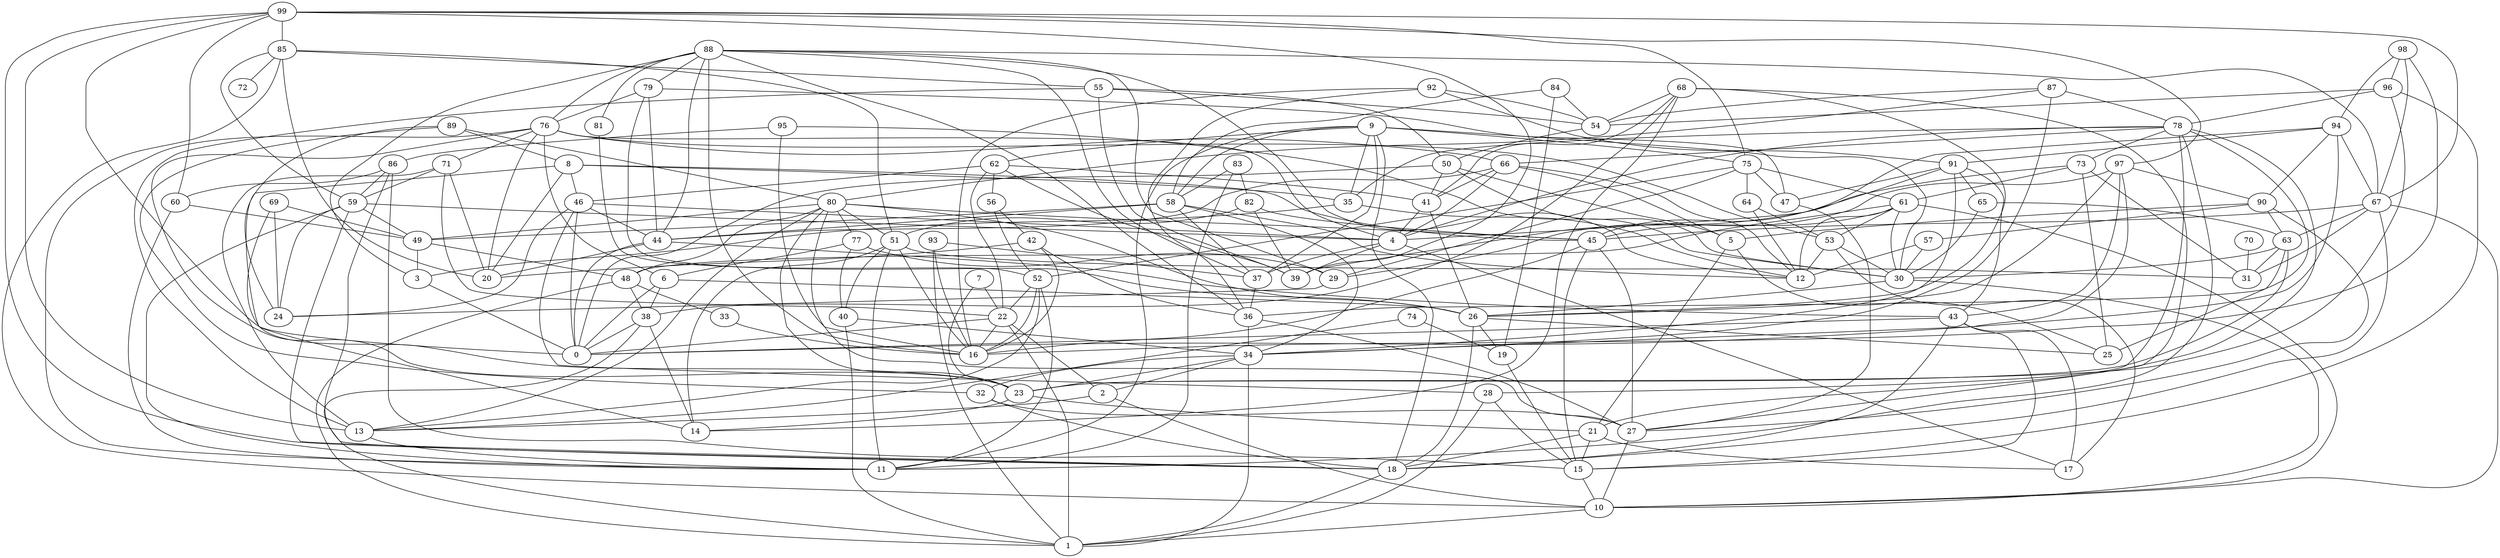 digraph GG_graph {

subgraph G_graph {
edge [color = black]
"40" -> "34" [dir = none]
"71" -> "59" [dir = none]
"56" -> "42" [dir = none]
"75" -> "64" [dir = none]
"75" -> "29" [dir = none]
"42" -> "16" [dir = none]
"91" -> "43" [dir = none]
"98" -> "96" [dir = none]
"99" -> "85" [dir = none]
"97" -> "29" [dir = none]
"97" -> "90" [dir = none]
"53" -> "17" [dir = none]
"83" -> "82" [dir = none]
"35" -> "3" [dir = none]
"8" -> "45" [dir = none]
"78" -> "66" [dir = none]
"78" -> "28" [dir = none]
"78" -> "21" [dir = none]
"78" -> "11" [dir = none]
"78" -> "4" [dir = none]
"36" -> "27" [dir = none]
"82" -> "39" [dir = none]
"82" -> "45" [dir = none]
"89" -> "24" [dir = none]
"89" -> "8" [dir = none]
"47" -> "27" [dir = none]
"96" -> "54" [dir = none]
"96" -> "23" [dir = none]
"94" -> "91" [dir = none]
"94" -> "67" [dir = none]
"50" -> "0" [dir = none]
"67" -> "31" [dir = none]
"67" -> "18" [dir = none]
"67" -> "10" [dir = none]
"67" -> "63" [dir = none]
"59" -> "49" [dir = none]
"59" -> "4" [dir = none]
"92" -> "36" [dir = none]
"46" -> "4" [dir = none]
"34" -> "1" [dir = none]
"26" -> "19" [dir = none]
"68" -> "38" [dir = none]
"68" -> "41" [dir = none]
"68" -> "27" [dir = none]
"51" -> "16" [dir = none]
"55" -> "13" [dir = none]
"62" -> "56" [dir = none]
"32" -> "18" [dir = none]
"38" -> "0" [dir = none]
"61" -> "48" [dir = none]
"61" -> "53" [dir = none]
"61" -> "30" [dir = none]
"61" -> "45" [dir = none]
"80" -> "77" [dir = none]
"80" -> "26" [dir = none]
"80" -> "23" [dir = none]
"80" -> "27" [dir = none]
"41" -> "4" [dir = none]
"7" -> "23" [dir = none]
"65" -> "30" [dir = none]
"73" -> "25" [dir = none]
"73" -> "61" [dir = none]
"23" -> "14" [dir = none]
"88" -> "81" [dir = none]
"88" -> "3" [dir = none]
"88" -> "79" [dir = none]
"88" -> "12" [dir = none]
"88" -> "76" [dir = none]
"88" -> "16" [dir = none]
"4" -> "37" [dir = none]
"63" -> "30" [dir = none]
"95" -> "16" [dir = none]
"69" -> "49" [dir = none]
"81" -> "52" [dir = none]
"70" -> "31" [dir = none]
"74" -> "13" [dir = none]
"13" -> "11" [dir = none]
"9" -> "37" [dir = none]
"93" -> "37" [dir = none]
"44" -> "20" [dir = none]
"10" -> "1" [dir = none]
"86" -> "60" [dir = none]
"86" -> "18" [dir = none]
"87" -> "80" [dir = none]
"58" -> "37" [dir = none]
"84" -> "19" [dir = none]
"85" -> "20" [dir = none]
"85" -> "72" [dir = none]
"85" -> "51" [dir = none]
"22" -> "2" [dir = none]
"22" -> "0" [dir = none]
"57" -> "12" [dir = none]
"45" -> "15" [dir = none]
"45" -> "16" [dir = none]
"45" -> "27" [dir = none]
"6" -> "38" [dir = none]
"33" -> "16" [dir = none]
"90" -> "5" [dir = none]
"90" -> "27" [dir = none]
"15" -> "10" [dir = none]
"6" -> "26" [dir = none]
"63" -> "31" [dir = none]
"38" -> "1" [dir = none]
"51" -> "14" [dir = none]
"48" -> "33" [dir = none]
"58" -> "44" [dir = none]
"56" -> "52" [dir = none]
"3" -> "0" [dir = none]
"43" -> "18" [dir = none]
"64" -> "53" [dir = none]
"75" -> "52" [dir = none]
"99" -> "13" [dir = none]
"69" -> "24" [dir = none]
"94" -> "90" [dir = none]
"78" -> "35" [dir = none]
"55" -> "50" [dir = none]
"52" -> "11" [dir = none]
"74" -> "19" [dir = none]
"94" -> "0" [dir = none]
"61" -> "10" [dir = none]
"34" -> "23" [dir = none]
"87" -> "54" [dir = none]
"99" -> "39" [dir = none]
"43" -> "0" [dir = none]
"80" -> "45" [dir = none]
"94" -> "45" [dir = none]
"76" -> "4" [dir = none]
"8" -> "23" [dir = none]
"28" -> "15" [dir = none]
"84" -> "58" [dir = none]
"59" -> "24" [dir = none]
"19" -> "15" [dir = none]
"21" -> "15" [dir = none]
"76" -> "71" [dir = none]
"49" -> "3" [dir = none]
"69" -> "14" [dir = none]
"43" -> "17" [dir = none]
"44" -> "0" [dir = none]
"62" -> "46" [dir = none]
"46" -> "0" [dir = none]
"75" -> "61" [dir = none]
"85" -> "55" [dir = none]
"80" -> "49" [dir = none]
"46" -> "24" [dir = none]
"28" -> "1" [dir = none]
"30" -> "10" [dir = none]
"26" -> "25" [dir = none]
"38" -> "14" [dir = none]
"27" -> "10" [dir = none]
"49" -> "48" [dir = none]
"52" -> "13" [dir = none]
"76" -> "11" [dir = none]
"58" -> "12" [dir = none]
"9" -> "18" [dir = none]
"66" -> "41" [dir = none]
"80" -> "51" [dir = none]
"87" -> "34" [dir = none]
"93" -> "1" [dir = none]
"60" -> "49" [dir = none]
"52" -> "22" [dir = none]
"8" -> "20" [dir = none]
"59" -> "18" [dir = none]
"54" -> "50" [dir = none]
"85" -> "10" [dir = none]
"89" -> "80" [dir = none]
"34" -> "2" [dir = none]
"66" -> "5" [dir = none]
"91" -> "65" [dir = none]
"99" -> "67" [dir = none]
"97" -> "34" [dir = none]
"53" -> "30" [dir = none]
"99" -> "60" [dir = none]
"29" -> "24" [dir = none]
"98" -> "94" [dir = none]
"76" -> "6" [dir = none]
"32" -> "27" [dir = none]
"99" -> "0" [dir = none]
"34" -> "32" [dir = none]
"42" -> "36" [dir = none]
"86" -> "15" [dir = none]
"97" -> "43" [dir = none]
"55" -> "39" [dir = none]
"76" -> "53" [dir = none]
"88" -> "67" [dir = none]
"53" -> "12" [dir = none]
"26" -> "18" [dir = none]
"9" -> "62" [dir = none]
"48" -> "38" [dir = none]
"76" -> "23" [dir = none]
"51" -> "31" [dir = none]
"41" -> "26" [dir = none]
"50" -> "41" [dir = none]
"97" -> "26" [dir = none]
"36" -> "34" [dir = none]
"59" -> "11" [dir = none]
"51" -> "11" [dir = none]
"52" -> "16" [dir = none]
"80" -> "13" [dir = none]
"83" -> "11" [dir = none]
"8" -> "35" [dir = none]
"85" -> "59" [dir = none]
"63" -> "25" [dir = none]
"42" -> "20" [dir = none]
"76" -> "66" [dir = none]
"92" -> "16" [dir = none]
"79" -> "26" [dir = none]
"88" -> "29" [dir = none]
"82" -> "51" [dir = none]
"66" -> "44" [dir = none]
"73" -> "4" [dir = none]
"2" -> "13" [dir = none]
"46" -> "28" [dir = none]
"73" -> "31" [dir = none]
"62" -> "41" [dir = none]
"55" -> "54" [dir = none]
"2" -> "10" [dir = none]
"60" -> "11" [dir = none]
"86" -> "59" [dir = none]
"9" -> "35" [dir = none]
"91" -> "39" [dir = none]
"77" -> "6" [dir = none]
"88" -> "44" [dir = none]
"67" -> "45" [dir = none]
"62" -> "22" [dir = none]
"77" -> "40" [dir = none]
"68" -> "26" [dir = none]
"40" -> "1" [dir = none]
"96" -> "78" [dir = none]
"76" -> "20" [dir = none]
"9" -> "30" [dir = none]
"92" -> "54" [dir = none]
"62" -> "39" [dir = none]
"50" -> "5" [dir = none]
"7" -> "22" [dir = none]
"48" -> "1" [dir = none]
"23" -> "21" [dir = none]
"5" -> "21" [dir = none]
"96" -> "15" [dir = none]
"21" -> "18" [dir = none]
"75" -> "47" [dir = none]
"79" -> "47" [dir = none]
"78" -> "73" [dir = none]
"90" -> "57" [dir = none]
"6" -> "0" [dir = none]
"89" -> "32" [dir = none]
"57" -> "30" [dir = none]
"88" -> "36" [dir = none]
"37" -> "36" [dir = none]
"4" -> "17" [dir = none]
"83" -> "58" [dir = none]
"65" -> "63" [dir = none]
"71" -> "13" [dir = none]
"61" -> "12" [dir = none]
"9" -> "11" [dir = none]
"46" -> "44" [dir = none]
"22" -> "16" [dir = none]
"50" -> "30" [dir = none]
"88" -> "37" [dir = none]
"30" -> "26" [dir = none]
"43" -> "15" [dir = none]
"58" -> "34" [dir = none]
"91" -> "47" [dir = none]
"21" -> "17" [dir = none]
"84" -> "54" [dir = none]
"92" -> "91" [dir = none]
"9" -> "75" [dir = none]
"71" -> "22" [dir = none]
"80" -> "48" [dir = none]
"68" -> "14" [dir = none]
"99" -> "18" [dir = none]
"9" -> "58" [dir = none]
"4" -> "39" [dir = none]
"99" -> "97" [dir = none]
"44" -> "43" [dir = none]
"95" -> "30" [dir = none]
"87" -> "78" [dir = none]
"78" -> "36" [dir = none]
"58" -> "49" [dir = none]
"63" -> "23" [dir = none]
"95" -> "86" [dir = none]
"68" -> "54" [dir = none]
"18" -> "1" [dir = none]
"71" -> "20" [dir = none]
"91" -> "34" [dir = none]
"99" -> "75" [dir = none]
"79" -> "76" [dir = none]
"98" -> "16" [dir = none]
"8" -> "46" [dir = none]
"64" -> "12" [dir = none]
"35" -> "12" [dir = none]
"51" -> "40" [dir = none]
"79" -> "44" [dir = none]
"5" -> "25" [dir = none]
"22" -> "1" [dir = none]
"66" -> "4" [dir = none]
"90" -> "63" [dir = none]
"77" -> "29" [dir = none]
"98" -> "67" [dir = none]
"93" -> "16" [dir = none]
"66" -> "12" [dir = none]
}

}
